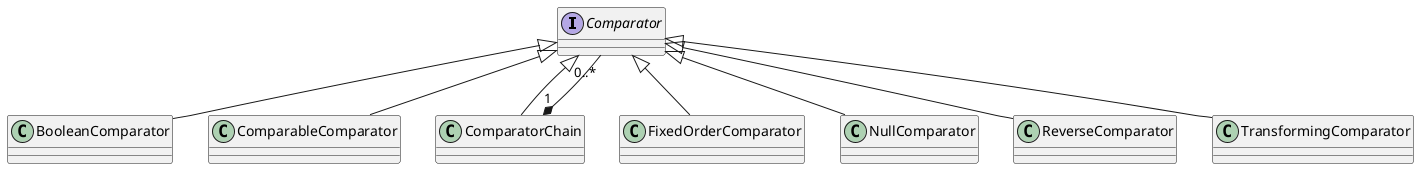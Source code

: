 @startuml

interface Comparator
class BooleanComparator
class ComparableComparator
class ComparatorChain
class FixedOrderComparator
class NullComparator
class ReverseComparator
class TransformingComparator

Comparator <|-- BooleanComparator
Comparator <|-- ComparableComparator
Comparator <|-- ComparatorChain
Comparator <|-- FixedOrderComparator
Comparator <|-- NullComparator
Comparator <|-- ReverseComparator
Comparator <|-- TransformingComparator

ComparatorChain "1" *-- "0..*" Comparator

@enduml